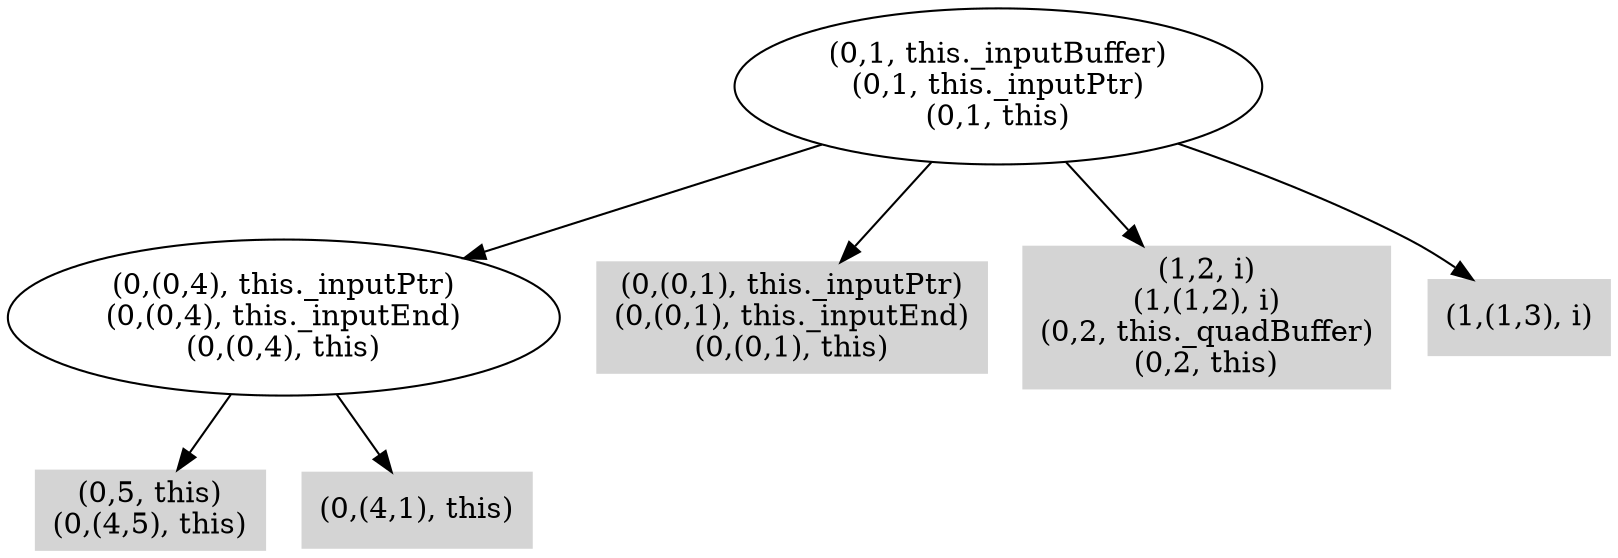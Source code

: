 digraph { 
798 [shape=box,style=filled,color=".0 .0 .83",label="(0,5, this)\n(0,(4,5), this)"];
799 [shape=box,style=filled,color=".0 .0 .83",label="(0,(4,1), this)"];
800 [label="(0,(0,4), this._inputPtr)\n(0,(0,4), this._inputEnd)\n(0,(0,4), this)"];
801 [shape=box,style=filled,color=".0 .0 .83",label="(0,(0,1), this._inputPtr)\n(0,(0,1), this._inputEnd)\n(0,(0,1), this)"];
802 [shape=box,style=filled,color=".0 .0 .83",label="(1,2, i)\n(1,(1,2), i)\n(0,2, this._quadBuffer)\n(0,2, this)"];
803 [shape=box,style=filled,color=".0 .0 .83",label="(1,(1,3), i)"];
804 [label="(0,1, this._inputBuffer)\n(0,1, this._inputPtr)\n(0,1, this)"];
800 -> 798;
800 -> 799;
804 -> 800;
804 -> 801;
804 -> 802;
804 -> 803;
}
